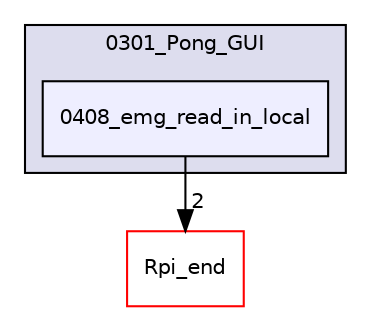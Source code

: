 digraph "/home/finlay/RTEP1/Server_end/0301_Pong_GUI/0408_emg_read_in_local" {
  compound=true
  node [ fontsize="10", fontname="Helvetica"];
  edge [ labelfontsize="10", labelfontname="Helvetica"];
  subgraph clusterdir_38e871420ebf182afc0f08104fa68a5e {
    graph [ bgcolor="#ddddee", pencolor="black", label="0301_Pong_GUI" fontname="Helvetica", fontsize="10", URL="dir_38e871420ebf182afc0f08104fa68a5e.html"]
  dir_2dfca256bd76c869ab2b2332afdc2878 [shape=box, label="0408_emg_read_in_local", style="filled", fillcolor="#eeeeff", pencolor="black", URL="dir_2dfca256bd76c869ab2b2332afdc2878.html"];
  }
  dir_055a16307f33c4427eac748495cdd32d [shape=box label="Rpi_end" fillcolor="white" style="filled" color="red" URL="dir_055a16307f33c4427eac748495cdd32d.html"];
  dir_2dfca256bd76c869ab2b2332afdc2878->dir_055a16307f33c4427eac748495cdd32d [headlabel="2", labeldistance=1.5 headhref="dir_000004_000000.html"];
}
